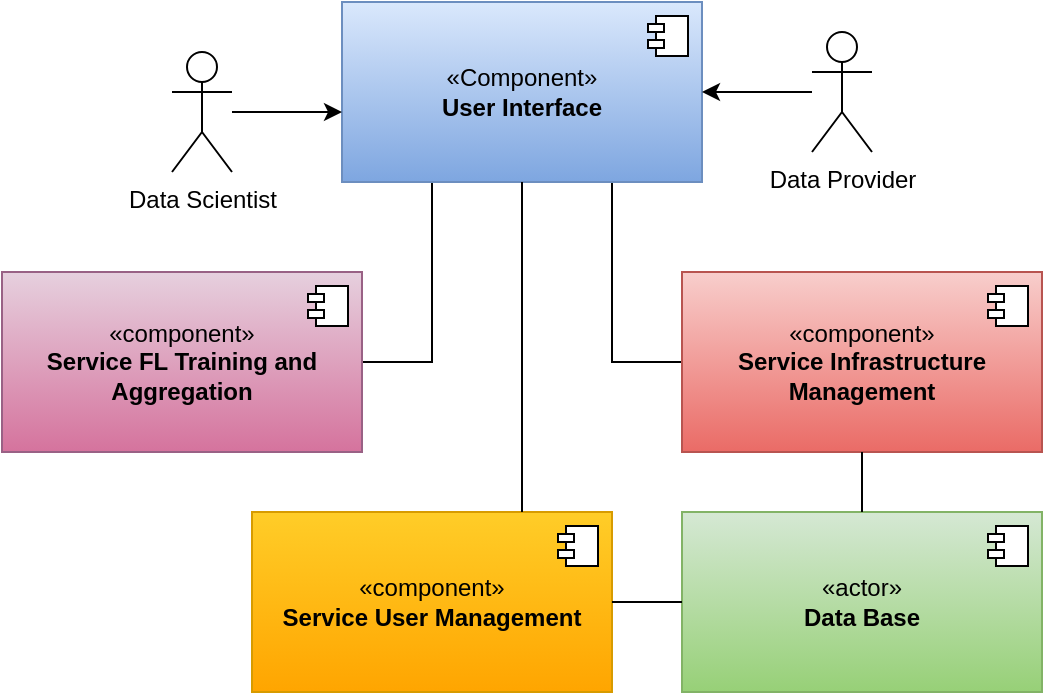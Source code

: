 <mxfile version="24.6.4" type="github">
  <diagram name="Page-1" id="Auj2j37J0kR2W5HDAG3R">
    <mxGraphModel dx="737" dy="521" grid="1" gridSize="10" guides="1" tooltips="1" connect="1" arrows="1" fold="1" page="1" pageScale="1" pageWidth="827" pageHeight="1169" math="0" shadow="0">
      <root>
        <mxCell id="0" />
        <mxCell id="1" parent="0" />
        <mxCell id="7db-qRW7OFAw59uM3vvi-27" style="edgeStyle=orthogonalEdgeStyle;rounded=0;orthogonalLoop=1;jettySize=auto;html=1;exitX=0.25;exitY=1;exitDx=0;exitDy=0;endArrow=none;endFill=0;entryX=1;entryY=0.5;entryDx=0;entryDy=0;" parent="1" source="7db-qRW7OFAw59uM3vvi-1" target="7db-qRW7OFAw59uM3vvi-13" edge="1">
          <mxGeometry relative="1" as="geometry">
            <mxPoint x="230" y="390" as="targetPoint" />
          </mxGeometry>
        </mxCell>
        <mxCell id="7db-qRW7OFAw59uM3vvi-28" style="edgeStyle=orthogonalEdgeStyle;rounded=0;orthogonalLoop=1;jettySize=auto;html=1;exitX=0.75;exitY=1;exitDx=0;exitDy=0;entryX=0;entryY=0.5;entryDx=0;entryDy=0;endArrow=none;endFill=0;" parent="1" source="7db-qRW7OFAw59uM3vvi-1" target="7db-qRW7OFAw59uM3vvi-15" edge="1">
          <mxGeometry relative="1" as="geometry" />
        </mxCell>
        <mxCell id="7db-qRW7OFAw59uM3vvi-1" value="«Component»&lt;br&gt;&lt;b&gt;User Interface&lt;/b&gt;" style="html=1;dropTarget=0;whiteSpace=wrap;fillColor=#dae8fc;strokeColor=#6c8ebf;gradientColor=#7ea6e0;" parent="1" vertex="1">
          <mxGeometry x="310" y="135" width="180" height="90" as="geometry" />
        </mxCell>
        <mxCell id="7db-qRW7OFAw59uM3vvi-2" value="" style="shape=module;jettyWidth=8;jettyHeight=4;" parent="7db-qRW7OFAw59uM3vvi-1" vertex="1">
          <mxGeometry x="1" width="20" height="20" relative="1" as="geometry">
            <mxPoint x="-27" y="7" as="offset" />
          </mxGeometry>
        </mxCell>
        <mxCell id="7db-qRW7OFAw59uM3vvi-6" value="" style="edgeStyle=orthogonalEdgeStyle;rounded=0;orthogonalLoop=1;jettySize=auto;html=1;" parent="1" source="7db-qRW7OFAw59uM3vvi-3" target="7db-qRW7OFAw59uM3vvi-1" edge="1">
          <mxGeometry relative="1" as="geometry" />
        </mxCell>
        <mxCell id="7db-qRW7OFAw59uM3vvi-3" value="Data Provider" style="shape=umlActor;verticalLabelPosition=bottom;verticalAlign=top;html=1;outlineConnect=0;" parent="1" vertex="1">
          <mxGeometry x="545" y="150" width="30" height="60" as="geometry" />
        </mxCell>
        <mxCell id="7db-qRW7OFAw59uM3vvi-9" value="«component»&lt;br&gt;&lt;b&gt;Service User Management&lt;/b&gt;" style="html=1;dropTarget=0;whiteSpace=wrap;fillColor=#ffcd28;strokeColor=#d79b00;gradientColor=#ffa500;" parent="1" vertex="1">
          <mxGeometry x="265" y="390" width="180" height="90" as="geometry" />
        </mxCell>
        <mxCell id="7db-qRW7OFAw59uM3vvi-10" value="" style="shape=module;jettyWidth=8;jettyHeight=4;" parent="7db-qRW7OFAw59uM3vvi-9" vertex="1">
          <mxGeometry x="1" width="20" height="20" relative="1" as="geometry">
            <mxPoint x="-27" y="7" as="offset" />
          </mxGeometry>
        </mxCell>
        <mxCell id="7db-qRW7OFAw59uM3vvi-13" value="«component»&lt;br&gt;&lt;b&gt;Service FL Training and Aggregation&lt;/b&gt;" style="html=1;dropTarget=0;whiteSpace=wrap;fillColor=#e6d0de;strokeColor=#996185;gradientColor=#d5739d;" parent="1" vertex="1">
          <mxGeometry x="140" y="270" width="180" height="90" as="geometry" />
        </mxCell>
        <mxCell id="7db-qRW7OFAw59uM3vvi-14" value="" style="shape=module;jettyWidth=8;jettyHeight=4;" parent="7db-qRW7OFAw59uM3vvi-13" vertex="1">
          <mxGeometry x="1" width="20" height="20" relative="1" as="geometry">
            <mxPoint x="-27" y="7" as="offset" />
          </mxGeometry>
        </mxCell>
        <mxCell id="7db-qRW7OFAw59uM3vvi-15" value="«component»&lt;br&gt;&lt;b&gt;Service Infrastructure Management&lt;/b&gt;" style="html=1;dropTarget=0;whiteSpace=wrap;fillColor=#f8cecc;gradientColor=#ea6b66;strokeColor=#b85450;" parent="1" vertex="1">
          <mxGeometry x="480" y="270" width="180" height="90" as="geometry" />
        </mxCell>
        <mxCell id="7db-qRW7OFAw59uM3vvi-16" value="" style="shape=module;jettyWidth=8;jettyHeight=4;" parent="7db-qRW7OFAw59uM3vvi-15" vertex="1">
          <mxGeometry x="1" width="20" height="20" relative="1" as="geometry">
            <mxPoint x="-27" y="7" as="offset" />
          </mxGeometry>
        </mxCell>
        <mxCell id="7db-qRW7OFAw59uM3vvi-25" style="edgeStyle=orthogonalEdgeStyle;rounded=0;orthogonalLoop=1;jettySize=auto;html=1;entryX=0.75;entryY=0;entryDx=0;entryDy=0;endArrow=none;endFill=0;exitX=0.5;exitY=1;exitDx=0;exitDy=0;" parent="1" source="7db-qRW7OFAw59uM3vvi-1" target="7db-qRW7OFAw59uM3vvi-9" edge="1">
          <mxGeometry relative="1" as="geometry">
            <mxPoint x="430" y="370" as="sourcePoint" />
          </mxGeometry>
        </mxCell>
        <mxCell id="DXKstGgcpRgzpZrEZe_6-1" value="" style="edgeStyle=orthogonalEdgeStyle;rounded=0;orthogonalLoop=1;jettySize=auto;html=1;" parent="1" source="DXKstGgcpRgzpZrEZe_6-2" edge="1">
          <mxGeometry relative="1" as="geometry">
            <mxPoint x="310" y="190" as="targetPoint" />
          </mxGeometry>
        </mxCell>
        <mxCell id="DXKstGgcpRgzpZrEZe_6-2" value="Data Scientist" style="shape=umlActor;verticalLabelPosition=bottom;verticalAlign=top;html=1;outlineConnect=0;" parent="1" vertex="1">
          <mxGeometry x="225" y="160" width="30" height="60" as="geometry" />
        </mxCell>
        <mxCell id="TL-GG-57yYF1we5CucfG-3" value="«actor»&lt;br&gt;&lt;b&gt;Data Base&lt;/b&gt;" style="html=1;dropTarget=0;whiteSpace=wrap;fillColor=#d5e8d4;strokeColor=#82b366;gradientColor=#97d077;" vertex="1" parent="1">
          <mxGeometry x="480" y="390" width="180" height="90" as="geometry" />
        </mxCell>
        <mxCell id="TL-GG-57yYF1we5CucfG-4" value="" style="shape=module;jettyWidth=8;jettyHeight=4;" vertex="1" parent="TL-GG-57yYF1we5CucfG-3">
          <mxGeometry x="1" width="20" height="20" relative="1" as="geometry">
            <mxPoint x="-27" y="7" as="offset" />
          </mxGeometry>
        </mxCell>
        <mxCell id="TL-GG-57yYF1we5CucfG-5" style="edgeStyle=orthogonalEdgeStyle;rounded=0;orthogonalLoop=1;jettySize=auto;html=1;entryX=0;entryY=0.5;entryDx=0;entryDy=0;endArrow=none;endFill=0;exitX=1;exitY=0.5;exitDx=0;exitDy=0;" edge="1" parent="1" source="7db-qRW7OFAw59uM3vvi-9" target="TL-GG-57yYF1we5CucfG-3">
          <mxGeometry relative="1" as="geometry">
            <mxPoint x="460" y="420" as="sourcePoint" />
            <mxPoint x="460" y="585" as="targetPoint" />
          </mxGeometry>
        </mxCell>
        <mxCell id="TL-GG-57yYF1we5CucfG-6" style="edgeStyle=orthogonalEdgeStyle;rounded=0;orthogonalLoop=1;jettySize=auto;html=1;entryX=0.5;entryY=0;entryDx=0;entryDy=0;endArrow=none;endFill=0;exitX=0.5;exitY=1;exitDx=0;exitDy=0;" edge="1" parent="1" source="7db-qRW7OFAw59uM3vvi-15" target="TL-GG-57yYF1we5CucfG-3">
          <mxGeometry relative="1" as="geometry">
            <mxPoint x="420" y="245" as="sourcePoint" />
            <mxPoint x="420" y="410" as="targetPoint" />
          </mxGeometry>
        </mxCell>
      </root>
    </mxGraphModel>
  </diagram>
</mxfile>
